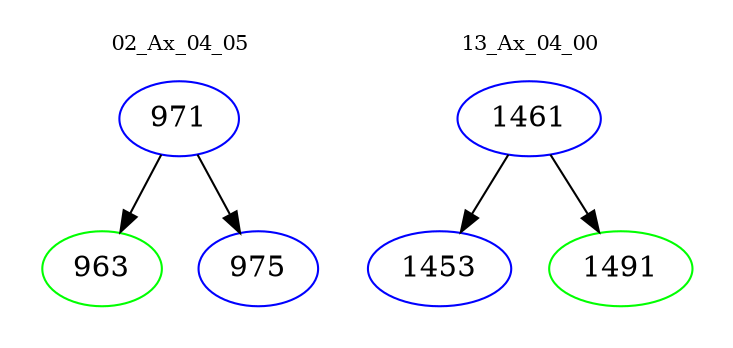 digraph{
subgraph cluster_0 {
color = white
label = "02_Ax_04_05";
fontsize=10;
T0_971 [label="971", color="blue"]
T0_971 -> T0_963 [color="black"]
T0_963 [label="963", color="green"]
T0_971 -> T0_975 [color="black"]
T0_975 [label="975", color="blue"]
}
subgraph cluster_1 {
color = white
label = "13_Ax_04_00";
fontsize=10;
T1_1461 [label="1461", color="blue"]
T1_1461 -> T1_1453 [color="black"]
T1_1453 [label="1453", color="blue"]
T1_1461 -> T1_1491 [color="black"]
T1_1491 [label="1491", color="green"]
}
}

